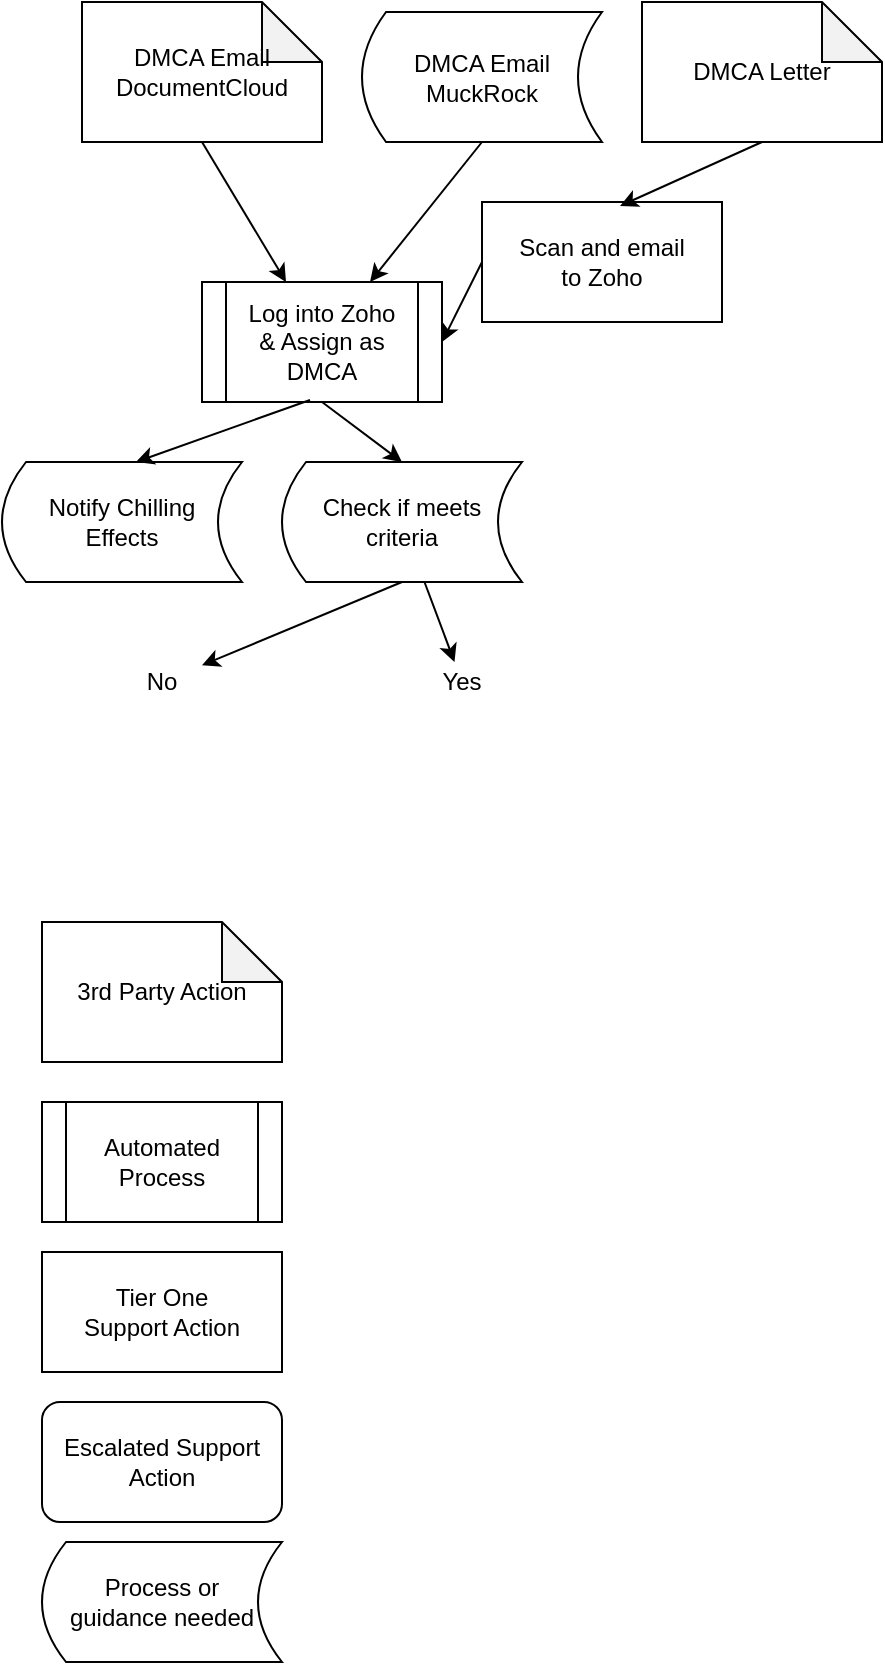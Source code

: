 <mxfile pages="1" version="11.2.1" type="github"><diagram id="_YXoAmaxZ7RdF5I-9U1q" name="Page-1"><mxGraphModel dx="2037" dy="1094" grid="1" gridSize="10" guides="1" tooltips="1" connect="1" arrows="1" fold="1" page="1" pageScale="1" pageWidth="850" pageHeight="1100" math="0" shadow="0"><root><mxCell id="0"/><mxCell id="1" parent="0"/><mxCell id="-2NW6hR4NtJZ_LRmWYuc-1" value="3rd Party Action" style="shape=note;whiteSpace=wrap;html=1;backgroundOutline=1;darkOpacity=0.05;" vertex="1" parent="1"><mxGeometry x="20" y="500" width="120" height="70" as="geometry"/></mxCell><mxCell id="-2NW6hR4NtJZ_LRmWYuc-2" value="Automated&lt;br&gt;Process" style="shape=process;whiteSpace=wrap;html=1;backgroundOutline=1;" vertex="1" parent="1"><mxGeometry x="20" y="590" width="120" height="60" as="geometry"/></mxCell><mxCell id="-2NW6hR4NtJZ_LRmWYuc-3" value="Tier One&lt;br&gt;Support Action" style="rounded=0;whiteSpace=wrap;html=1;" vertex="1" parent="1"><mxGeometry x="20" y="665" width="120" height="60" as="geometry"/></mxCell><mxCell id="-2NW6hR4NtJZ_LRmWYuc-4" value="Escalated Support Action" style="rounded=1;whiteSpace=wrap;html=1;" vertex="1" parent="1"><mxGeometry x="20" y="740" width="120" height="60" as="geometry"/></mxCell><mxCell id="-2NW6hR4NtJZ_LRmWYuc-6" value="Process or&lt;br&gt;guidance needed" style="shape=dataStorage;whiteSpace=wrap;html=1;" vertex="1" parent="1"><mxGeometry x="20" y="810" width="120" height="60" as="geometry"/></mxCell><mxCell id="-2NW6hR4NtJZ_LRmWYuc-8" value="DMCA Email DocumentCloud" style="shape=note;whiteSpace=wrap;html=1;backgroundOutline=1;darkOpacity=0.05;" vertex="1" parent="1"><mxGeometry x="40" y="40" width="120" height="70" as="geometry"/></mxCell><mxCell id="-2NW6hR4NtJZ_LRmWYuc-10" value="DMCA Email MuckRock" style="shape=dataStorage;whiteSpace=wrap;html=1;" vertex="1" parent="1"><mxGeometry x="180" y="45" width="120" height="65" as="geometry"/></mxCell><mxCell id="-2NW6hR4NtJZ_LRmWYuc-11" value="DMCA Letter" style="shape=note;whiteSpace=wrap;html=1;backgroundOutline=1;darkOpacity=0.05;" vertex="1" parent="1"><mxGeometry x="320" y="40" width="120" height="70" as="geometry"/></mxCell><mxCell id="-2NW6hR4NtJZ_LRmWYuc-12" value="Log into Zoho&lt;br&gt;&amp;amp; Assign as DMCA" style="shape=process;whiteSpace=wrap;html=1;backgroundOutline=1;" vertex="1" parent="1"><mxGeometry x="100" y="180" width="120" height="60" as="geometry"/></mxCell><mxCell id="-2NW6hR4NtJZ_LRmWYuc-14" value="Scan and email&lt;br&gt;to Zoho" style="rounded=0;whiteSpace=wrap;html=1;" vertex="1" parent="1"><mxGeometry x="240" y="140" width="120" height="60" as="geometry"/></mxCell><mxCell id="-2NW6hR4NtJZ_LRmWYuc-15" value="" style="endArrow=classic;html=1;exitX=0.5;exitY=1;exitDx=0;exitDy=0;exitPerimeter=0;entryX=0.575;entryY=0.033;entryDx=0;entryDy=0;entryPerimeter=0;" edge="1" parent="1" source="-2NW6hR4NtJZ_LRmWYuc-11" target="-2NW6hR4NtJZ_LRmWYuc-14"><mxGeometry width="50" height="50" relative="1" as="geometry"><mxPoint x="230" y="330" as="sourcePoint"/><mxPoint x="170" y="410" as="targetPoint"/></mxGeometry></mxCell><mxCell id="-2NW6hR4NtJZ_LRmWYuc-16" value="" style="endArrow=classic;html=1;exitX=0;exitY=0.5;exitDx=0;exitDy=0;entryX=1;entryY=0.5;entryDx=0;entryDy=0;" edge="1" parent="1" source="-2NW6hR4NtJZ_LRmWYuc-14" target="-2NW6hR4NtJZ_LRmWYuc-12"><mxGeometry width="50" height="50" relative="1" as="geometry"><mxPoint x="230" y="400" as="sourcePoint"/><mxPoint x="280" y="350" as="targetPoint"/></mxGeometry></mxCell><mxCell id="-2NW6hR4NtJZ_LRmWYuc-17" value="" style="endArrow=classic;html=1;exitX=0.5;exitY=1;exitDx=0;exitDy=0;exitPerimeter=0;" edge="1" parent="1" source="-2NW6hR4NtJZ_LRmWYuc-8" target="-2NW6hR4NtJZ_LRmWYuc-12"><mxGeometry width="50" height="50" relative="1" as="geometry"><mxPoint x="220" y="450" as="sourcePoint"/><mxPoint x="270" y="400" as="targetPoint"/></mxGeometry></mxCell><mxCell id="-2NW6hR4NtJZ_LRmWYuc-18" value="" style="endArrow=classic;html=1;exitX=0.5;exitY=1;exitDx=0;exitDy=0;" edge="1" parent="1" source="-2NW6hR4NtJZ_LRmWYuc-10" target="-2NW6hR4NtJZ_LRmWYuc-12"><mxGeometry width="50" height="50" relative="1" as="geometry"><mxPoint x="180" y="430" as="sourcePoint"/><mxPoint x="230" y="380" as="targetPoint"/></mxGeometry></mxCell><mxCell id="-2NW6hR4NtJZ_LRmWYuc-19" value="Notify Chilling&lt;br&gt;Effects" style="shape=dataStorage;whiteSpace=wrap;html=1;" vertex="1" parent="1"><mxGeometry y="270" width="120" height="60" as="geometry"/></mxCell><mxCell id="-2NW6hR4NtJZ_LRmWYuc-21" value="" style="endArrow=classic;html=1;exitX=0.45;exitY=0.983;exitDx=0;exitDy=0;exitPerimeter=0;entryX=0.558;entryY=0;entryDx=0;entryDy=0;entryPerimeter=0;" edge="1" parent="1" source="-2NW6hR4NtJZ_LRmWYuc-12" target="-2NW6hR4NtJZ_LRmWYuc-19"><mxGeometry width="50" height="50" relative="1" as="geometry"><mxPoint x="250" y="120" as="sourcePoint"/><mxPoint x="194" y="190" as="targetPoint"/></mxGeometry></mxCell><mxCell id="-2NW6hR4NtJZ_LRmWYuc-22" value="Check if meets&lt;br&gt;criteria" style="shape=dataStorage;whiteSpace=wrap;html=1;" vertex="1" parent="1"><mxGeometry x="140" y="270" width="120" height="60" as="geometry"/></mxCell><mxCell id="-2NW6hR4NtJZ_LRmWYuc-23" value="" style="endArrow=classic;html=1;exitX=0.5;exitY=1;exitDx=0;exitDy=0;entryX=0.5;entryY=0;entryDx=0;entryDy=0;" edge="1" parent="1" source="-2NW6hR4NtJZ_LRmWYuc-12" target="-2NW6hR4NtJZ_LRmWYuc-22"><mxGeometry width="50" height="50" relative="1" as="geometry"><mxPoint x="164" y="248.98" as="sourcePoint"/><mxPoint x="76.96" y="280" as="targetPoint"/></mxGeometry></mxCell><mxCell id="-2NW6hR4NtJZ_LRmWYuc-24" value="" style="endArrow=classic;html=1;exitX=0.5;exitY=1;exitDx=0;exitDy=0;" edge="1" parent="1" source="-2NW6hR4NtJZ_LRmWYuc-22" target="-2NW6hR4NtJZ_LRmWYuc-25"><mxGeometry width="50" height="50" relative="1" as="geometry"><mxPoint x="240" y="390" as="sourcePoint"/><mxPoint x="120" y="380" as="targetPoint"/></mxGeometry></mxCell><mxCell id="-2NW6hR4NtJZ_LRmWYuc-25" value="No" style="text;html=1;strokeColor=none;fillColor=none;align=center;verticalAlign=middle;whiteSpace=wrap;rounded=0;" vertex="1" parent="1"><mxGeometry x="60" y="370" width="40" height="20" as="geometry"/></mxCell><mxCell id="-2NW6hR4NtJZ_LRmWYuc-26" value="Yes" style="text;html=1;strokeColor=none;fillColor=none;align=center;verticalAlign=middle;whiteSpace=wrap;rounded=0;" vertex="1" parent="1"><mxGeometry x="210" y="370" width="40" height="20" as="geometry"/></mxCell><mxCell id="-2NW6hR4NtJZ_LRmWYuc-27" value="" style="endArrow=classic;html=1;" edge="1" parent="1" source="-2NW6hR4NtJZ_LRmWYuc-22" target="-2NW6hR4NtJZ_LRmWYuc-26"><mxGeometry width="50" height="50" relative="1" as="geometry"><mxPoint x="260" y="500" as="sourcePoint"/><mxPoint x="310" y="450" as="targetPoint"/></mxGeometry></mxCell></root></mxGraphModel></diagram></mxfile>